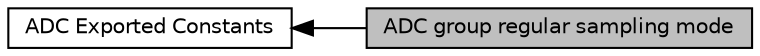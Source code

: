 digraph "ADC group regular sampling mode"
{
  edge [fontname="Helvetica",fontsize="10",labelfontname="Helvetica",labelfontsize="10"];
  node [fontname="Helvetica",fontsize="10",shape=box];
  rankdir=LR;
  Node1 [label="ADC group regular sampling mode",height=0.2,width=0.4,color="black", fillcolor="grey75", style="filled", fontcolor="black",tooltip=" "];
  Node2 [label="ADC Exported Constants",height=0.2,width=0.4,color="black", fillcolor="white", style="filled",URL="$group__ADC__Exported__Constants.html",tooltip=" "];
  Node2->Node1 [shape=plaintext, dir="back", style="solid"];
}
